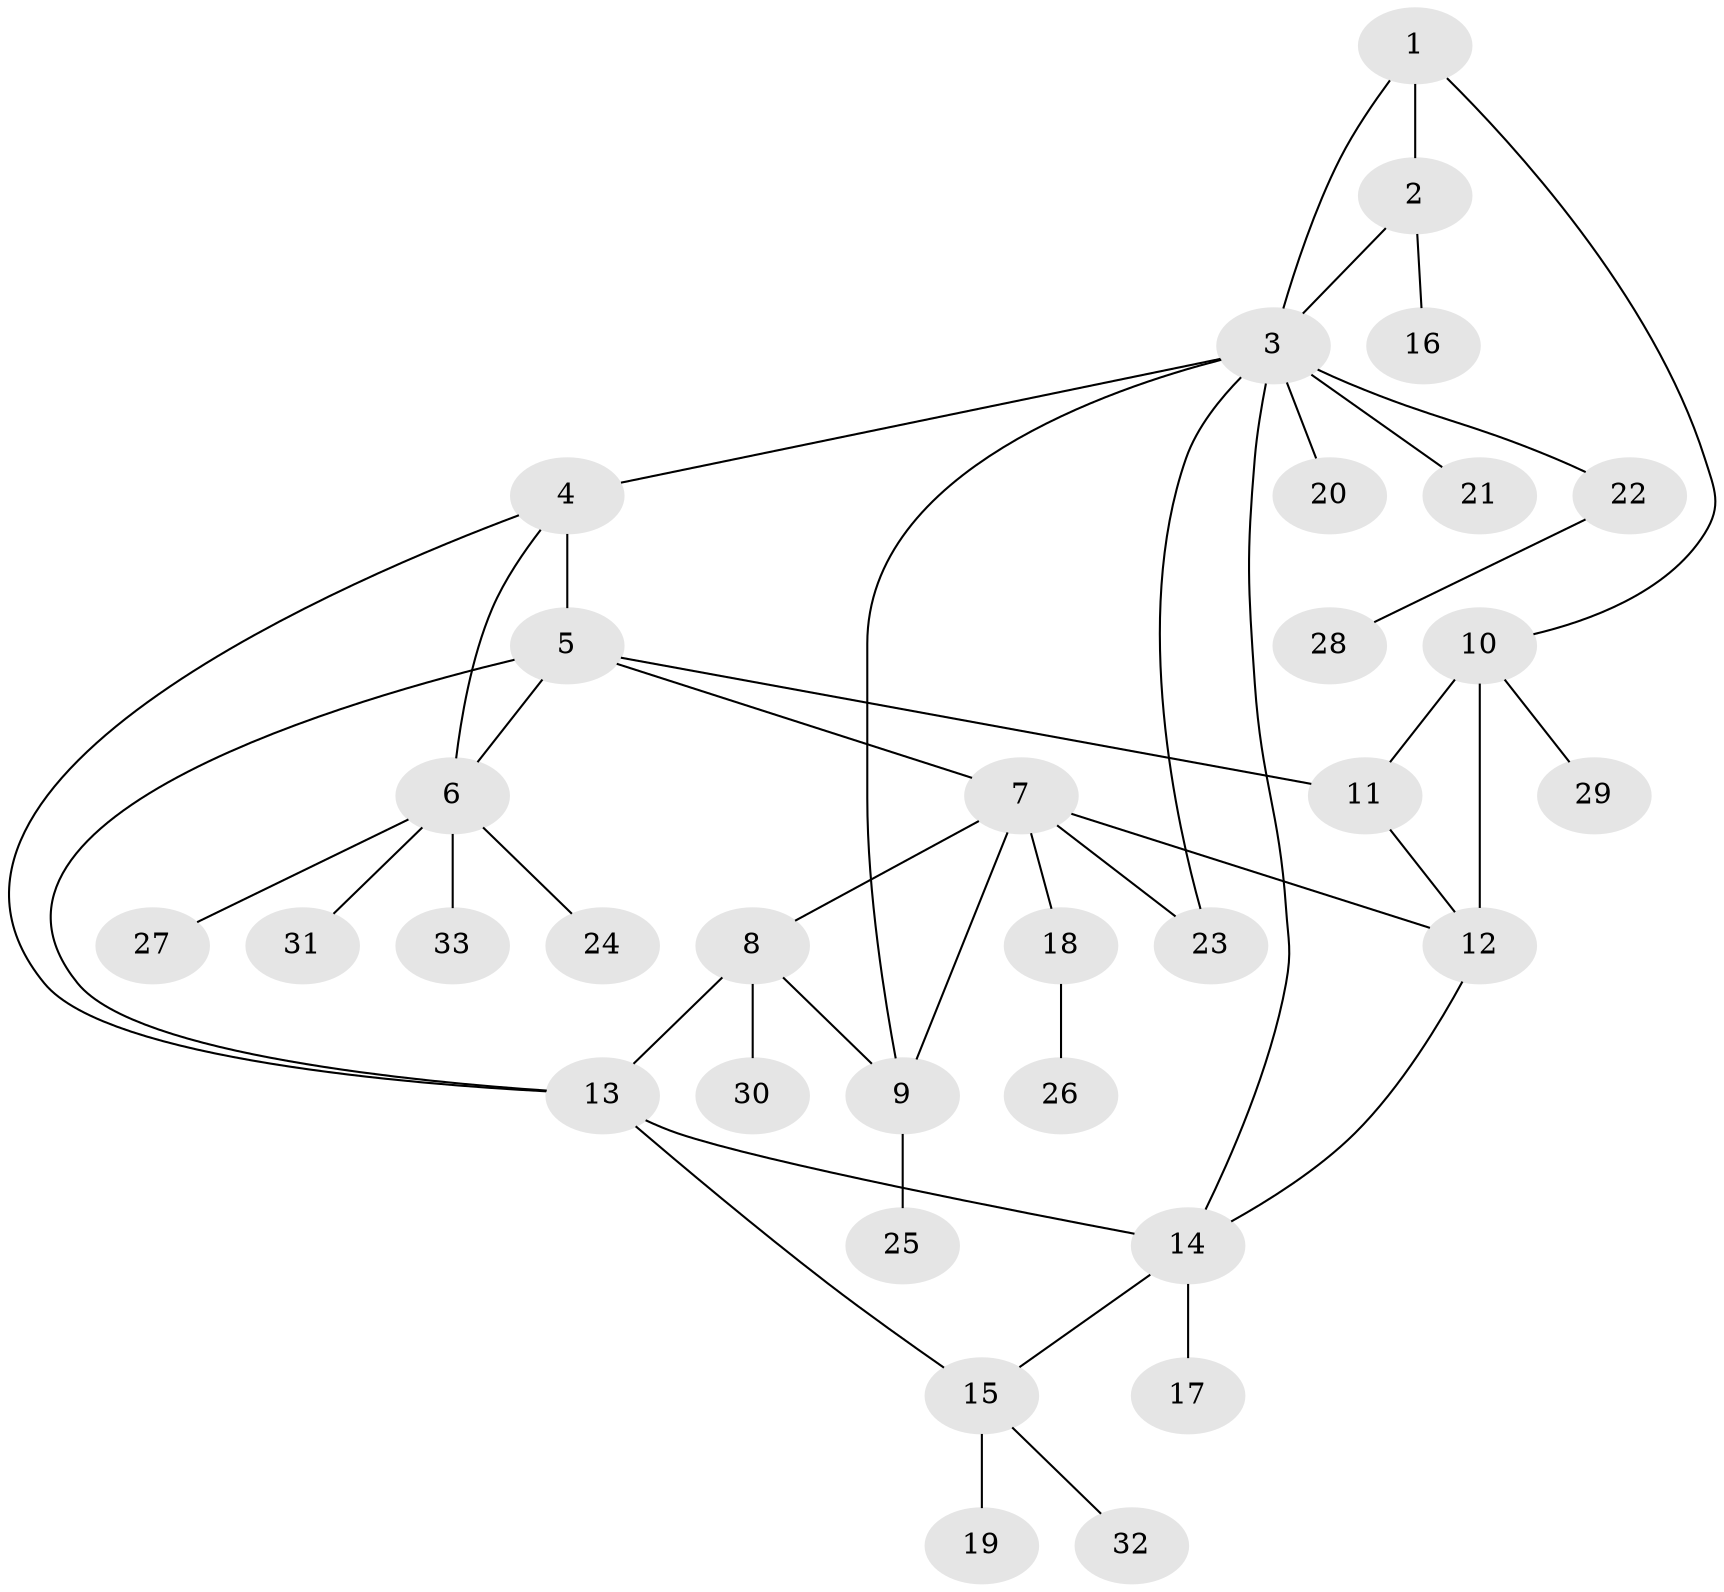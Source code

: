 // original degree distribution, {4: 0.06349206349206349, 10: 0.015873015873015872, 3: 0.06349206349206349, 9: 0.031746031746031744, 7: 0.047619047619047616, 5: 0.031746031746031744, 6: 0.031746031746031744, 2: 0.09523809523809523, 1: 0.6190476190476191}
// Generated by graph-tools (version 1.1) at 2025/37/03/09/25 02:37:32]
// undirected, 33 vertices, 45 edges
graph export_dot {
graph [start="1"]
  node [color=gray90,style=filled];
  1;
  2;
  3;
  4;
  5;
  6;
  7;
  8;
  9;
  10;
  11;
  12;
  13;
  14;
  15;
  16;
  17;
  18;
  19;
  20;
  21;
  22;
  23;
  24;
  25;
  26;
  27;
  28;
  29;
  30;
  31;
  32;
  33;
  1 -- 2 [weight=1.0];
  1 -- 3 [weight=1.0];
  1 -- 10 [weight=1.0];
  2 -- 3 [weight=1.0];
  2 -- 16 [weight=1.0];
  3 -- 4 [weight=1.0];
  3 -- 9 [weight=1.0];
  3 -- 14 [weight=1.0];
  3 -- 20 [weight=1.0];
  3 -- 21 [weight=1.0];
  3 -- 22 [weight=1.0];
  3 -- 23 [weight=1.0];
  4 -- 5 [weight=4.0];
  4 -- 6 [weight=1.0];
  4 -- 13 [weight=1.0];
  5 -- 6 [weight=1.0];
  5 -- 7 [weight=1.0];
  5 -- 11 [weight=1.0];
  5 -- 13 [weight=1.0];
  6 -- 24 [weight=1.0];
  6 -- 27 [weight=1.0];
  6 -- 31 [weight=1.0];
  6 -- 33 [weight=1.0];
  7 -- 8 [weight=1.0];
  7 -- 9 [weight=1.0];
  7 -- 12 [weight=1.0];
  7 -- 18 [weight=1.0];
  7 -- 23 [weight=1.0];
  8 -- 9 [weight=1.0];
  8 -- 13 [weight=1.0];
  8 -- 30 [weight=1.0];
  9 -- 25 [weight=1.0];
  10 -- 11 [weight=1.0];
  10 -- 12 [weight=5.0];
  10 -- 29 [weight=1.0];
  11 -- 12 [weight=1.0];
  12 -- 14 [weight=1.0];
  13 -- 14 [weight=1.0];
  13 -- 15 [weight=1.0];
  14 -- 15 [weight=1.0];
  14 -- 17 [weight=1.0];
  15 -- 19 [weight=3.0];
  15 -- 32 [weight=1.0];
  18 -- 26 [weight=1.0];
  22 -- 28 [weight=1.0];
}
